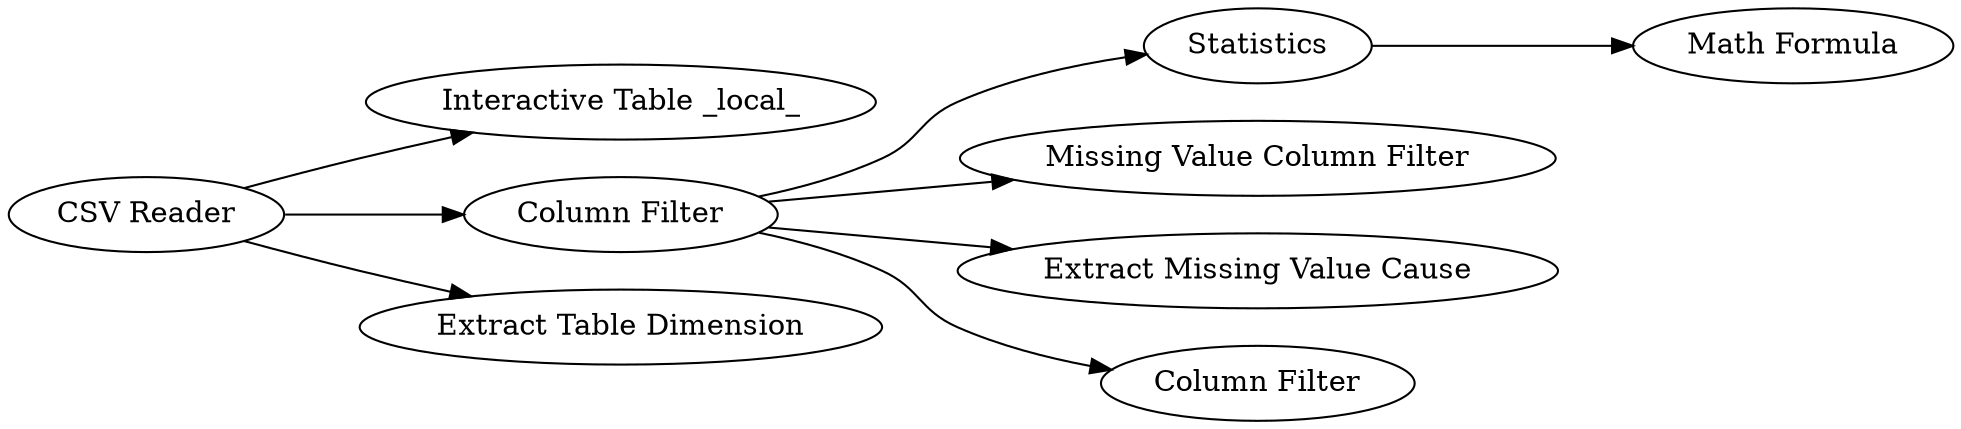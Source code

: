 digraph {
	1 [label="CSV Reader"]
	3 [label="Interactive Table _local_"]
	6 [label="Column Filter"]
	12 [label="Extract Table Dimension"]
	13 [label=Statistics]
	14 [label="Math Formula"]
	15 [label="Missing Value Column Filter"]
	16 [label="Extract Missing Value Cause"]
	18 [label="Column Filter"]
	1 -> 3
	1 -> 6
	1 -> 12
	6 -> 18
	6 -> 16
	6 -> 15
	6 -> 13
	13 -> 14
	rankdir=LR
}

